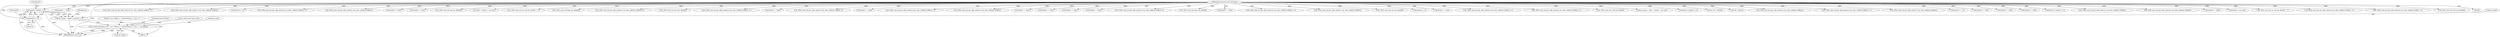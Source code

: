 digraph "0_radare2_bbb4af56003c1afdad67af0c4339267ca38b1017@array" {
"1001240" [label="(Call,data[1] | data[2] << 8)"];
"1000267" [label="(MethodParameterIn,const ut8 *data)"];
"1001244" [label="(Call,data[2] << 8)"];
"1001236" [label="(Call,op->jump = data[1] | data[2] << 8)"];
"1001259" [label="(Call,r_strbuf_setf (&op->esil, \"1,pc,-,0xff,sp,+,=[2],0x%04x,pc,=,2,sp,-=\", op->jump))"];
"1000711" [label="(Call,data[0] == 0x49)"];
"1000918" [label="(Call,_6502_anal_esil_get_addr_pattern2 (op, data, addrbuf, buffsize, 'x'))"];
"1000705" [label="(Call,_6502_anal_esil_get_addr_pattern1 (op, data, addrbuf, buffsize))"];
"1001288" [label="(Call,data[2] << 8)"];
"1001590" [label="(Call,_6502_anal_esil_get_addr_pattern3 (op, data, addrbuf, buffsize, 'x'))"];
"1001547" [label="(Call,_6502_anal_esil_get_addr_pattern1 (op, data, addrbuf, buffsize))"];
"1001259" [label="(Call,r_strbuf_setf (&op->esil, \"1,pc,-,0xff,sp,+,=[2],0x%04x,pc,=,2,sp,-=\", op->jump))"];
"1001236" [label="(Call,op->jump = data[1] | data[2] << 8)"];
"1001018" [label="(Call,data[0] == 0xc9)"];
"1001108" [label="(Call,data[0] == 0xc0)"];
"1001729" [label="(MethodReturn,static int)"];
"1000267" [label="(MethodParameterIn,const ut8 *data)"];
"1001655" [label="(Call,_6502_anal_esil_pop (op, data[0]))"];
"1001177" [label="(Call,addr + data[1] + op->size)"];
"1001241" [label="(Call,data[1])"];
"1000973" [label="(Call,_6502_anal_esil_inc_reg (op, data[0], \"+\"))"];
"1000479" [label="(Call,_6502_anal_esil_flags (op, data[0]))"];
"1000492" [label="(Call,_6502_anal_esil_get_addr_pattern3 (op, data, addrbuf, buffsize, 0))"];
"1001697" [label="(Call,_6502_anal_esil_mov (op, data[0]))"];
"1001463" [label="(Call,_6502_anal_esil_get_addr_pattern2 (op, data, addrbuf, buffsize, 'y'))"];
"1001511" [label="(Call,data[0] == 0xa0)"];
"1001251" [label="(Identifier,op)"];
"1001101" [label="(Call,_6502_anal_esil_get_addr_pattern3 (op, data, addrbuf, buffsize, 0))"];
"1001429" [label="(Call,data[0] == 0xa9)"];
"1000322" [label="(Block,)"];
"1001237" [label="(Call,op->jump)"];
"1001504" [label="(Call,_6502_anal_esil_get_addr_pattern3 (op, data, addrbuf, buffsize, 'x'))"];
"1000570" [label="(Call,_6502_anal_esil_get_addr_pattern1 (op, data, addrbuf, buffsize))"];
"1001470" [label="(Call,data[0] == 0xa2)"];
"1000789" [label="(Call,data[0] == 0x4a)"];
"1000876" [label="(Call,data[0] == 0x6a)"];
"1000668" [label="(Call,data[0] == 0x29)"];
"1001245" [label="(Call,data[2])"];
"1001264" [label="(Literal,\"1,pc,-,0xff,sp,+,=[2],0x%04x,pc,=,2,sp,-=\")"];
"1001056" [label="(Call,_6502_anal_esil_get_addr_pattern3 (op, data, addrbuf, buffsize, 0))"];
"1001626" [label="(Call,_6502_anal_esil_push (op, data[0]))"];
"1000746" [label="(Call,data[0] == 0x0a)"];
"1000944" [label="(Call,_6502_anal_esil_get_addr_pattern2 (op, data, addrbuf, buffsize, 'x'))"];
"1001423" [label="(Call,_6502_anal_esil_get_addr_pattern1 (op, data, addrbuf, buffsize))"];
"1001265" [label="(Call,op->jump)"];
"1001675" [label="(Call,_6502_anal_esil_mov (op, data[0]))"];
"1001324" [label="(Call,data[2] << 8)"];
"1000833" [label="(Call,data[0] == 0x2a)"];
"1000847" [label="(Call,_6502_anal_esil_get_addr_pattern2 (op, data, addrbuf, buffsize, 'x'))"];
"1000890" [label="(Call,_6502_anal_esil_get_addr_pattern2 (op, data, addrbuf, buffsize, 'x'))"];
"1001268" [label="(ControlStructure,break;)"];
"1001219" [label="(Call,_6502_anal_esil_ccall (op, data[0]))"];
"1001173" [label="(Call,op->jump = addr + data[1] + op->size)"];
"1001320" [label="(Call,data[1] | data[2] << 8)"];
"1001240" [label="(Call,data[1] | data[2] << 8)"];
"1000306" [label="(Call,op->id = data[0])"];
"1000313" [label="(Call,r_strbuf_init (&op->esil))"];
"1001195" [label="(Call,256 - data[1])"];
"1000521" [label="(Call,_6502_anal_esil_get_addr_pattern1 (op, data, addrbuf, buffsize))"];
"1001568" [label="(Call,_6502_anal_esil_get_addr_pattern2 (op, data, addrbuf, buffsize, 'y'))"];
"1000662" [label="(Call,_6502_anal_esil_get_addr_pattern1 (op, data, addrbuf, buffsize))"];
"1001167" [label="(Call,data[1] <= 127)"];
"1001063" [label="(Call,data[0] == 0xe0)"];
"1001260" [label="(Call,&op->esil)"];
"1000576" [label="(Call,data[0] == 0xe9)"];
"1000625" [label="(Call,data[0] == 0x09)"];
"1001284" [label="(Call,data[1] | data[2] << 8)"];
"1001012" [label="(Call,_6502_anal_esil_get_addr_pattern1 (op, data, addrbuf, buffsize))"];
"1000619" [label="(Call,_6502_anal_esil_get_addr_pattern1 (op, data, addrbuf, buffsize))"];
"1000527" [label="(Call,data[0] == 0x69)"];
"1001244" [label="(Call,data[2] << 8)"];
"1001179" [label="(Call,data[1] + op->size)"];
"1001248" [label="(Literal,8)"];
"1000992" [label="(Call,_6502_anal_esil_inc_reg (op, data[0], \"-\"))"];
"1000760" [label="(Call,_6502_anal_esil_get_addr_pattern2 (op, data, addrbuf, buffsize, 'x'))"];
"1000803" [label="(Call,_6502_anal_esil_get_addr_pattern2 (op, data, addrbuf, buffsize, 'x'))"];
"1001719" [label="(Call,_6502_anal_esil_mov (op, data[0]))"];
"1001240" -> "1001236"  [label="AST: "];
"1001240" -> "1001244"  [label="CFG: "];
"1001241" -> "1001240"  [label="AST: "];
"1001244" -> "1001240"  [label="AST: "];
"1001236" -> "1001240"  [label="CFG: "];
"1001240" -> "1001729"  [label="DDG: "];
"1001240" -> "1001729"  [label="DDG: "];
"1001240" -> "1001236"  [label="DDG: "];
"1001240" -> "1001236"  [label="DDG: "];
"1000267" -> "1001240"  [label="DDG: "];
"1001244" -> "1001240"  [label="DDG: "];
"1001244" -> "1001240"  [label="DDG: "];
"1000267" -> "1000263"  [label="AST: "];
"1000267" -> "1001729"  [label="DDG: "];
"1000267" -> "1000306"  [label="DDG: "];
"1000267" -> "1000479"  [label="DDG: "];
"1000267" -> "1000492"  [label="DDG: "];
"1000267" -> "1000521"  [label="DDG: "];
"1000267" -> "1000527"  [label="DDG: "];
"1000267" -> "1000570"  [label="DDG: "];
"1000267" -> "1000576"  [label="DDG: "];
"1000267" -> "1000619"  [label="DDG: "];
"1000267" -> "1000625"  [label="DDG: "];
"1000267" -> "1000662"  [label="DDG: "];
"1000267" -> "1000668"  [label="DDG: "];
"1000267" -> "1000705"  [label="DDG: "];
"1000267" -> "1000711"  [label="DDG: "];
"1000267" -> "1000746"  [label="DDG: "];
"1000267" -> "1000760"  [label="DDG: "];
"1000267" -> "1000789"  [label="DDG: "];
"1000267" -> "1000803"  [label="DDG: "];
"1000267" -> "1000833"  [label="DDG: "];
"1000267" -> "1000847"  [label="DDG: "];
"1000267" -> "1000876"  [label="DDG: "];
"1000267" -> "1000890"  [label="DDG: "];
"1000267" -> "1000918"  [label="DDG: "];
"1000267" -> "1000944"  [label="DDG: "];
"1000267" -> "1000973"  [label="DDG: "];
"1000267" -> "1000992"  [label="DDG: "];
"1000267" -> "1001012"  [label="DDG: "];
"1000267" -> "1001018"  [label="DDG: "];
"1000267" -> "1001056"  [label="DDG: "];
"1000267" -> "1001063"  [label="DDG: "];
"1000267" -> "1001101"  [label="DDG: "];
"1000267" -> "1001108"  [label="DDG: "];
"1000267" -> "1001167"  [label="DDG: "];
"1000267" -> "1001173"  [label="DDG: "];
"1000267" -> "1001177"  [label="DDG: "];
"1000267" -> "1001179"  [label="DDG: "];
"1000267" -> "1001195"  [label="DDG: "];
"1000267" -> "1001219"  [label="DDG: "];
"1000267" -> "1001244"  [label="DDG: "];
"1000267" -> "1001284"  [label="DDG: "];
"1000267" -> "1001288"  [label="DDG: "];
"1000267" -> "1001320"  [label="DDG: "];
"1000267" -> "1001324"  [label="DDG: "];
"1000267" -> "1001423"  [label="DDG: "];
"1000267" -> "1001429"  [label="DDG: "];
"1000267" -> "1001463"  [label="DDG: "];
"1000267" -> "1001470"  [label="DDG: "];
"1000267" -> "1001504"  [label="DDG: "];
"1000267" -> "1001511"  [label="DDG: "];
"1000267" -> "1001547"  [label="DDG: "];
"1000267" -> "1001568"  [label="DDG: "];
"1000267" -> "1001590"  [label="DDG: "];
"1000267" -> "1001626"  [label="DDG: "];
"1000267" -> "1001655"  [label="DDG: "];
"1000267" -> "1001675"  [label="DDG: "];
"1000267" -> "1001697"  [label="DDG: "];
"1000267" -> "1001719"  [label="DDG: "];
"1001244" -> "1001248"  [label="CFG: "];
"1001245" -> "1001244"  [label="AST: "];
"1001248" -> "1001244"  [label="AST: "];
"1001244" -> "1001729"  [label="DDG: "];
"1001236" -> "1000322"  [label="AST: "];
"1001237" -> "1001236"  [label="AST: "];
"1001251" -> "1001236"  [label="CFG: "];
"1001236" -> "1001729"  [label="DDG: "];
"1001236" -> "1001259"  [label="DDG: "];
"1001259" -> "1000322"  [label="AST: "];
"1001259" -> "1001265"  [label="CFG: "];
"1001260" -> "1001259"  [label="AST: "];
"1001264" -> "1001259"  [label="AST: "];
"1001265" -> "1001259"  [label="AST: "];
"1001268" -> "1001259"  [label="CFG: "];
"1001259" -> "1001729"  [label="DDG: "];
"1001259" -> "1001729"  [label="DDG: "];
"1001259" -> "1001729"  [label="DDG: "];
"1000313" -> "1001259"  [label="DDG: "];
}
